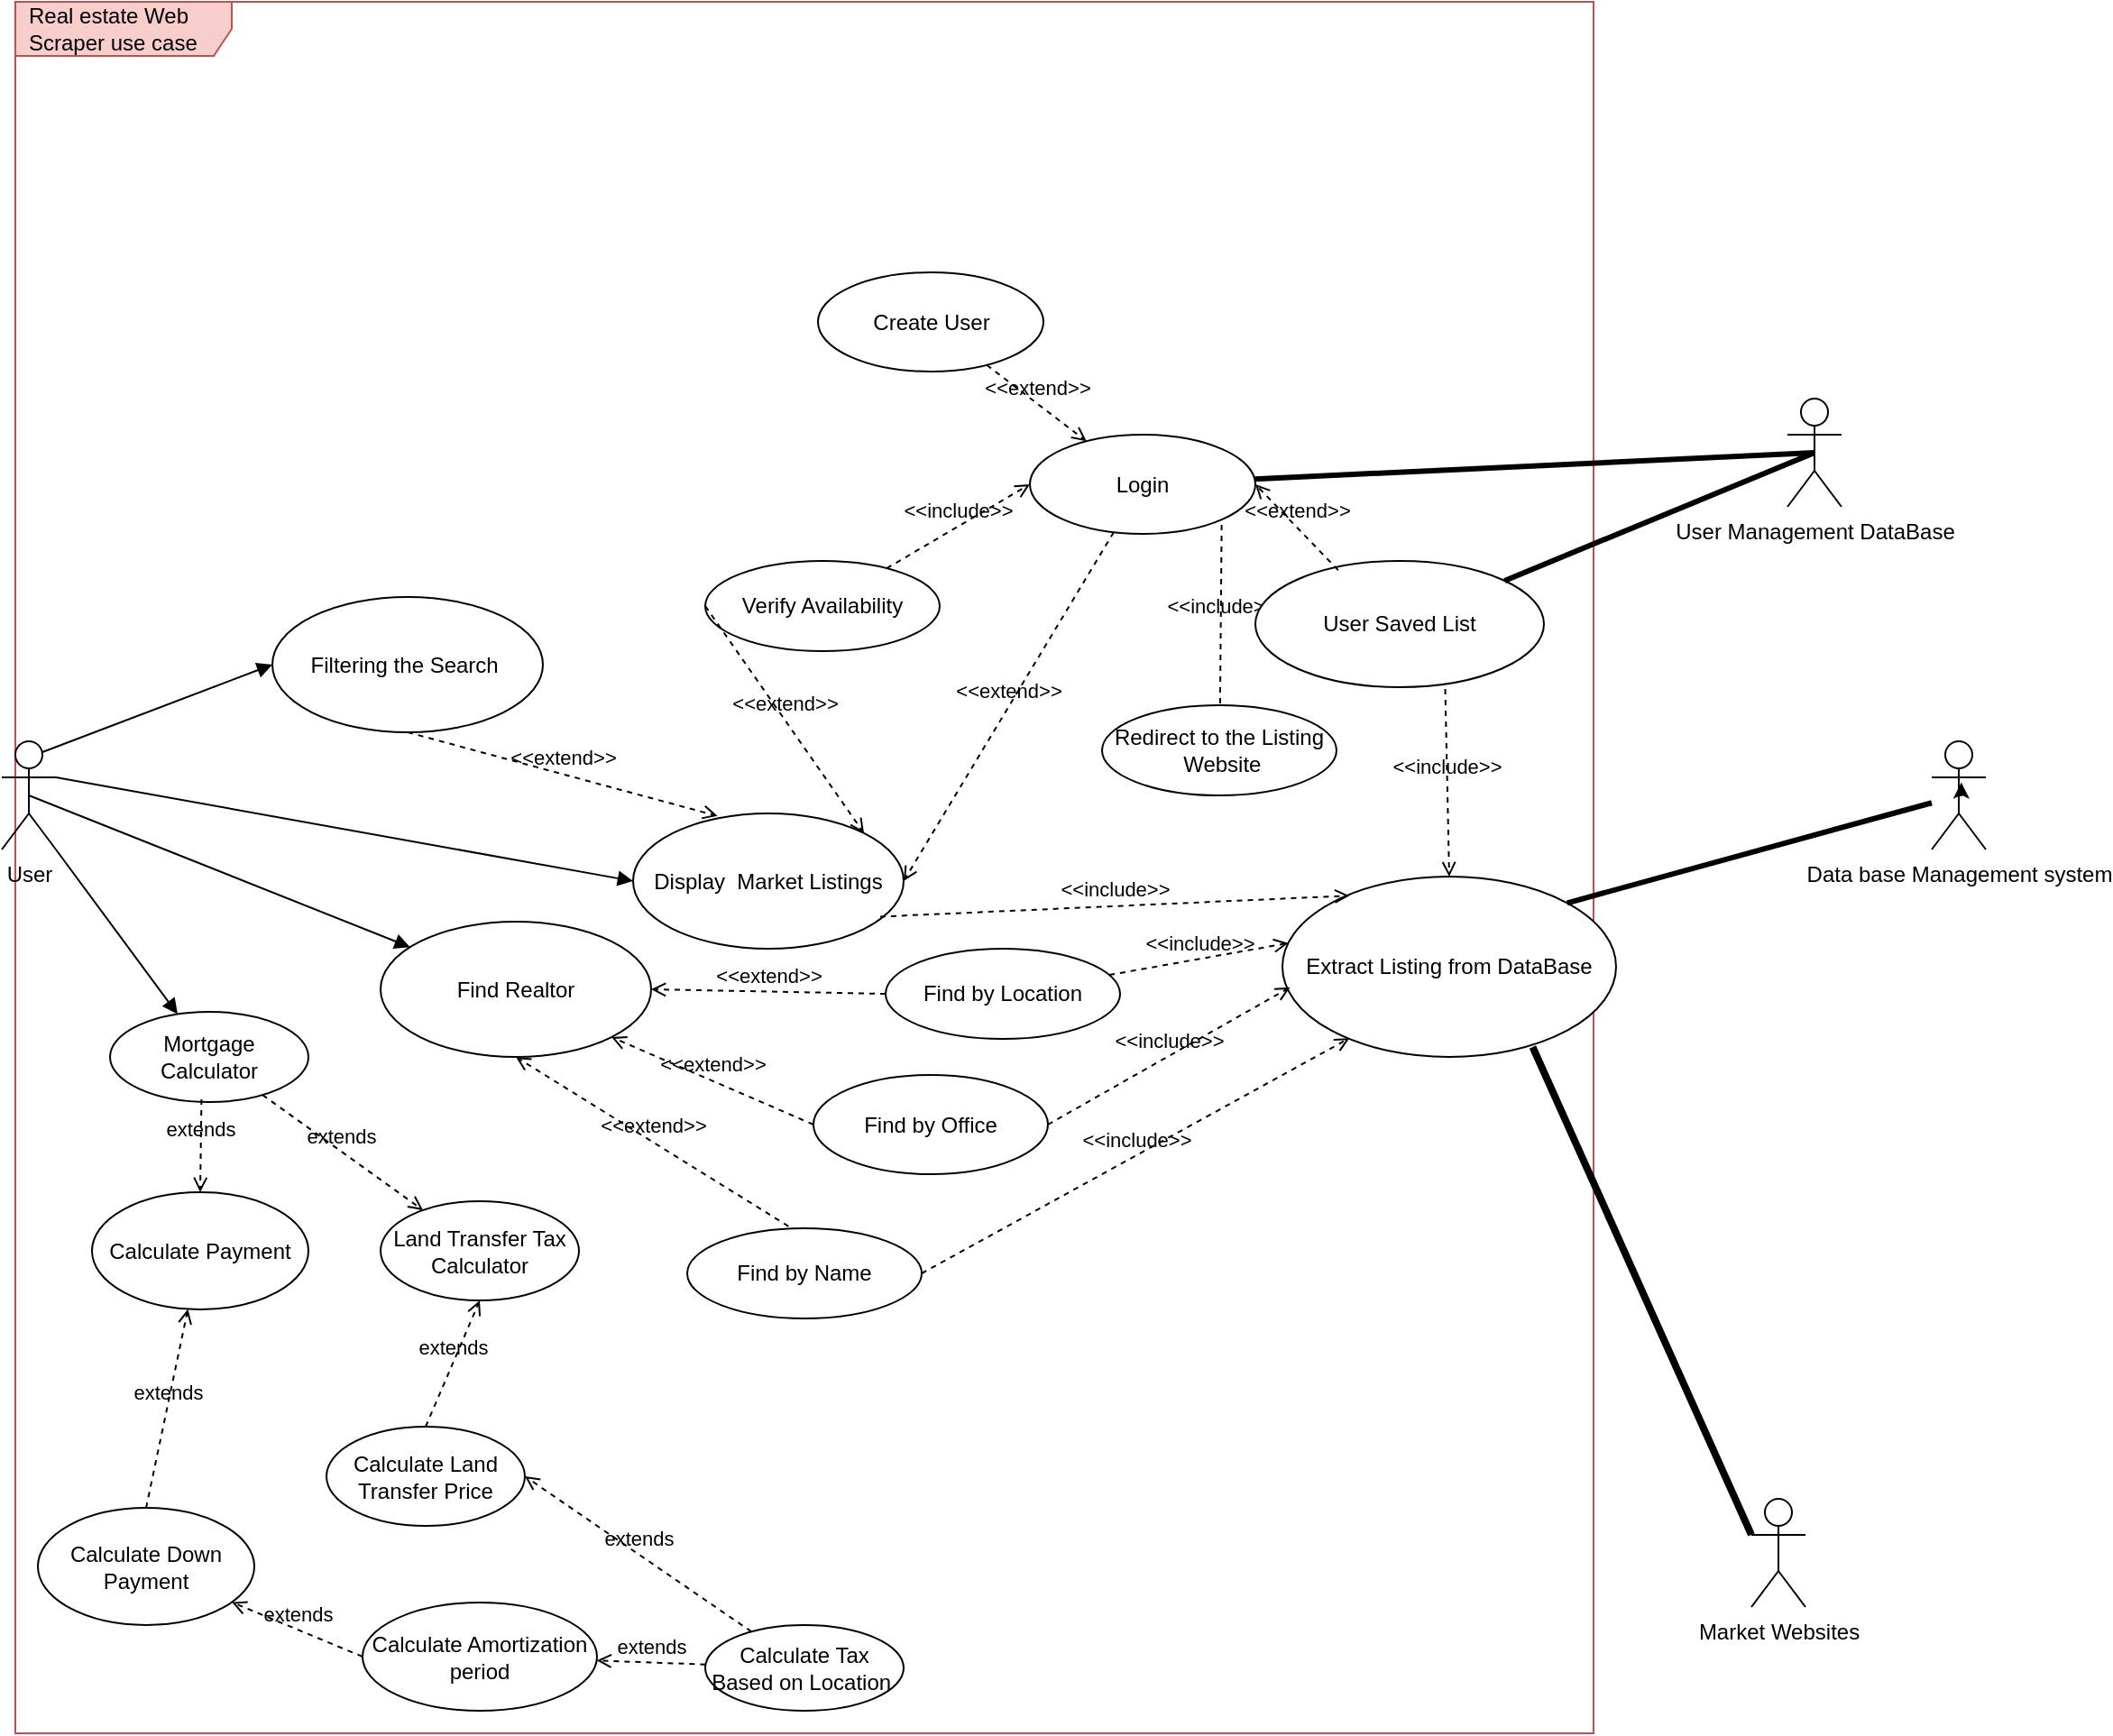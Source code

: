 <mxfile version="22.1.2" type="device">
  <diagram id="Frse3yV3fqBQexgJL7Cb" name="Page-1">
    <mxGraphModel dx="1340" dy="2243" grid="1" gridSize="10" guides="1" tooltips="1" connect="1" arrows="1" fold="1" page="1" pageScale="1" pageWidth="850" pageHeight="1100" math="0" shadow="0">
      <root>
        <mxCell id="0" />
        <mxCell id="1" parent="0" />
        <mxCell id="rPz6Mf5sH-e4dCG3bV2D-1" value="Real estate Web Scraper use case" style="shape=umlFrame;whiteSpace=wrap;html=1;width=120;height=30;boundedLbl=1;verticalAlign=middle;align=left;spacingLeft=5;fillColor=#f8cecc;strokeColor=#b85450;" parent="1" vertex="1">
          <mxGeometry x="27.5" y="-100" width="875" height="960" as="geometry" />
        </mxCell>
        <mxCell id="rPz6Mf5sH-e4dCG3bV2D-2" value="User" style="shape=umlActor;verticalLabelPosition=bottom;verticalAlign=top;html=1;" parent="1" vertex="1">
          <mxGeometry x="20" y="310" width="30" height="60" as="geometry" />
        </mxCell>
        <mxCell id="rPz6Mf5sH-e4dCG3bV2D-6" value="Data base Management system" style="shape=umlActor;verticalLabelPosition=bottom;verticalAlign=top;html=1;" parent="1" vertex="1">
          <mxGeometry x="1090" y="310" width="30" height="60" as="geometry" />
        </mxCell>
        <mxCell id="rPz6Mf5sH-e4dCG3bV2D-13" value="Display&amp;nbsp; Market Listings" style="ellipse;whiteSpace=wrap;html=1;" parent="1" vertex="1">
          <mxGeometry x="370" y="350" width="150" height="75" as="geometry" />
        </mxCell>
        <mxCell id="rPz6Mf5sH-e4dCG3bV2D-20" value="" style="html=1;verticalAlign=bottom;labelBackgroundColor=none;endArrow=block;endFill=1;rounded=0;entryX=0;entryY=0.5;entryDx=0;entryDy=0;exitX=1;exitY=0.333;exitDx=0;exitDy=0;exitPerimeter=0;" parent="1" source="rPz6Mf5sH-e4dCG3bV2D-2" target="rPz6Mf5sH-e4dCG3bV2D-13" edge="1">
          <mxGeometry width="160" relative="1" as="geometry">
            <mxPoint x="80" y="210" as="sourcePoint" />
            <mxPoint x="240" y="210" as="targetPoint" />
          </mxGeometry>
        </mxCell>
        <mxCell id="O_DIT6lKsM6dPFXO8ljr-9" value="Filtering the Search&amp;nbsp;" style="ellipse;whiteSpace=wrap;html=1;" parent="1" vertex="1">
          <mxGeometry x="170" y="230" width="150" height="75" as="geometry" />
        </mxCell>
        <mxCell id="O_DIT6lKsM6dPFXO8ljr-10" value="&amp;lt;&amp;lt;extend&amp;gt;&amp;gt;" style="html=1;verticalAlign=bottom;labelBackgroundColor=none;endArrow=open;endFill=0;dashed=1;rounded=0;exitX=0.5;exitY=1;exitDx=0;exitDy=0;entryX=0.312;entryY=0.019;entryDx=0;entryDy=0;entryPerimeter=0;" parent="1" source="O_DIT6lKsM6dPFXO8ljr-9" target="rPz6Mf5sH-e4dCG3bV2D-13" edge="1">
          <mxGeometry width="160" relative="1" as="geometry">
            <mxPoint x="377.888" y="360.528" as="sourcePoint" />
            <mxPoint x="337.977" y="246.934" as="targetPoint" />
          </mxGeometry>
        </mxCell>
        <mxCell id="O_DIT6lKsM6dPFXO8ljr-11" value="" style="html=1;verticalAlign=bottom;labelBackgroundColor=none;endArrow=block;endFill=1;rounded=0;entryX=0;entryY=0.5;entryDx=0;entryDy=0;exitX=0.75;exitY=0.1;exitDx=0;exitDy=0;exitPerimeter=0;" parent="1" source="rPz6Mf5sH-e4dCG3bV2D-2" target="O_DIT6lKsM6dPFXO8ljr-9" edge="1">
          <mxGeometry width="160" relative="1" as="geometry">
            <mxPoint x="80" y="220" as="sourcePoint" />
            <mxPoint x="250" y="210" as="targetPoint" />
          </mxGeometry>
        </mxCell>
        <mxCell id="O_DIT6lKsM6dPFXO8ljr-13" value="Verify Availability" style="ellipse;whiteSpace=wrap;html=1;" parent="1" vertex="1">
          <mxGeometry x="410" y="210" width="130" height="50" as="geometry" />
        </mxCell>
        <mxCell id="O_DIT6lKsM6dPFXO8ljr-16" value="Extract Listing from DataBase" style="ellipse;whiteSpace=wrap;html=1;" parent="1" vertex="1">
          <mxGeometry x="730" y="385" width="185" height="100" as="geometry" />
        </mxCell>
        <mxCell id="_llAr3S_YxA6iH3Ij5iW-4" style="edgeStyle=orthogonalEdgeStyle;rounded=0;orthogonalLoop=1;jettySize=auto;html=1;exitX=0.5;exitY=0.5;exitDx=0;exitDy=0;exitPerimeter=0;entryX=0.547;entryY=0.38;entryDx=0;entryDy=0;entryPerimeter=0;" parent="1" source="rPz6Mf5sH-e4dCG3bV2D-6" target="rPz6Mf5sH-e4dCG3bV2D-6" edge="1">
          <mxGeometry relative="1" as="geometry" />
        </mxCell>
        <mxCell id="_llAr3S_YxA6iH3Ij5iW-7" value="Market Websites" style="shape=umlActor;verticalLabelPosition=bottom;verticalAlign=top;html=1;" parent="1" vertex="1">
          <mxGeometry x="990" y="730" width="30" height="60" as="geometry" />
        </mxCell>
        <mxCell id="_llAr3S_YxA6iH3Ij5iW-15" value="" style="endArrow=none;startArrow=none;endFill=0;startFill=0;endSize=8;html=1;verticalAlign=bottom;labelBackgroundColor=none;strokeWidth=3;rounded=0;exitX=1;exitY=0;exitDx=0;exitDy=0;" parent="1" source="O_DIT6lKsM6dPFXO8ljr-16" target="rPz6Mf5sH-e4dCG3bV2D-6" edge="1">
          <mxGeometry width="160" relative="1" as="geometry">
            <mxPoint x="1010" y="443" as="sourcePoint" />
            <mxPoint x="1160" y="430" as="targetPoint" />
          </mxGeometry>
        </mxCell>
        <mxCell id="_llAr3S_YxA6iH3Ij5iW-19" value="" style="html=1;verticalAlign=bottom;labelBackgroundColor=none;endArrow=none;endFill=0;rounded=0;entryX=0.75;entryY=0.945;entryDx=0;entryDy=0;exitX=0;exitY=0.333;exitDx=0;exitDy=0;exitPerimeter=0;entryPerimeter=0;strokeWidth=4;" parent="1" source="_llAr3S_YxA6iH3Ij5iW-7" target="O_DIT6lKsM6dPFXO8ljr-16" edge="1">
          <mxGeometry width="160" relative="1" as="geometry">
            <mxPoint x="1190" y="570" as="sourcePoint" />
            <mxPoint x="985.0" y="580" as="targetPoint" />
          </mxGeometry>
        </mxCell>
        <mxCell id="28r95FZ04cGzqMnP6bs0-3" value="&amp;lt;&amp;lt;include&amp;gt;&amp;gt;" style="html=1;verticalAlign=bottom;labelBackgroundColor=none;endArrow=open;endFill=0;dashed=1;rounded=0;exitX=1;exitY=0;exitDx=0;exitDy=0;entryX=0.5;entryY=1;entryDx=0;entryDy=0;" parent="1" source="rZSJufGYXa59oWZARJ5E-2" target="28r95FZ04cGzqMnP6bs0-4" edge="1">
          <mxGeometry width="160" relative="1" as="geometry">
            <mxPoint x="369.5" y="560" as="sourcePoint" />
            <mxPoint x="470.5" y="430" as="targetPoint" />
          </mxGeometry>
        </mxCell>
        <mxCell id="28r95FZ04cGzqMnP6bs0-4" value="Redirect to the Listing&lt;br&gt;&amp;nbsp;Website" style="ellipse;whiteSpace=wrap;html=1;" parent="1" vertex="1">
          <mxGeometry x="630" y="290" width="130" height="50" as="geometry" />
        </mxCell>
        <mxCell id="rZSJufGYXa59oWZARJ5E-2" value="Login" style="ellipse;whiteSpace=wrap;html=1;" parent="1" vertex="1">
          <mxGeometry x="590" y="140" width="125" height="55" as="geometry" />
        </mxCell>
        <mxCell id="rZSJufGYXa59oWZARJ5E-24" value="Find Realtor" style="ellipse;whiteSpace=wrap;html=1;" parent="1" vertex="1">
          <mxGeometry x="230" y="410" width="150" height="75" as="geometry" />
        </mxCell>
        <mxCell id="rZSJufGYXa59oWZARJ5E-26" value="" style="html=1;verticalAlign=bottom;labelBackgroundColor=none;endArrow=block;endFill=1;rounded=0;exitX=0.5;exitY=0.5;exitDx=0;exitDy=0;exitPerimeter=0;" parent="1" source="rPz6Mf5sH-e4dCG3bV2D-2" target="rZSJufGYXa59oWZARJ5E-24" edge="1">
          <mxGeometry width="160" relative="1" as="geometry">
            <mxPoint x="-20" y="337" as="sourcePoint" />
            <mxPoint x="120" y="300" as="targetPoint" />
          </mxGeometry>
        </mxCell>
        <mxCell id="rZSJufGYXa59oWZARJ5E-28" value="Find by Office" style="ellipse;whiteSpace=wrap;html=1;" parent="1" vertex="1">
          <mxGeometry x="470" y="495" width="130" height="55" as="geometry" />
        </mxCell>
        <mxCell id="rZSJufGYXa59oWZARJ5E-29" value="Find by Name" style="ellipse;whiteSpace=wrap;html=1;" parent="1" vertex="1">
          <mxGeometry x="400" y="580" width="130" height="50" as="geometry" />
        </mxCell>
        <mxCell id="rZSJufGYXa59oWZARJ5E-30" value="Find by Location" style="ellipse;whiteSpace=wrap;html=1;" parent="1" vertex="1">
          <mxGeometry x="510" y="425" width="130" height="50" as="geometry" />
        </mxCell>
        <mxCell id="rZSJufGYXa59oWZARJ5E-31" value="&amp;lt;&amp;lt;extend&amp;gt;&amp;gt;" style="html=1;verticalAlign=bottom;labelBackgroundColor=none;endArrow=open;endFill=0;dashed=1;rounded=0;exitX=0;exitY=0.5;exitDx=0;exitDy=0;entryX=1;entryY=0.5;entryDx=0;entryDy=0;" parent="1" source="rZSJufGYXa59oWZARJ5E-30" target="rZSJufGYXa59oWZARJ5E-24" edge="1">
          <mxGeometry width="160" relative="1" as="geometry">
            <mxPoint x="460" y="525" as="sourcePoint" />
            <mxPoint x="330" y="425" as="targetPoint" />
          </mxGeometry>
        </mxCell>
        <mxCell id="rZSJufGYXa59oWZARJ5E-32" value="&amp;lt;&amp;lt;extend&amp;gt;&amp;gt;" style="html=1;verticalAlign=bottom;labelBackgroundColor=none;endArrow=open;endFill=0;dashed=1;rounded=0;exitX=0;exitY=0.5;exitDx=0;exitDy=0;entryX=1;entryY=1;entryDx=0;entryDy=0;" parent="1" source="rZSJufGYXa59oWZARJ5E-28" target="rZSJufGYXa59oWZARJ5E-24" edge="1">
          <mxGeometry width="160" relative="1" as="geometry">
            <mxPoint x="70" y="585" as="sourcePoint" />
            <mxPoint x="-60" y="485" as="targetPoint" />
          </mxGeometry>
        </mxCell>
        <mxCell id="rZSJufGYXa59oWZARJ5E-33" value="&amp;lt;&amp;lt;extend&amp;gt;&amp;gt;" style="html=1;verticalAlign=bottom;labelBackgroundColor=none;endArrow=open;endFill=0;dashed=1;rounded=0;exitX=0.432;exitY=-0.022;exitDx=0;exitDy=0;entryX=0.5;entryY=1;entryDx=0;entryDy=0;exitPerimeter=0;" parent="1" source="rZSJufGYXa59oWZARJ5E-29" target="rZSJufGYXa59oWZARJ5E-24" edge="1">
          <mxGeometry width="160" relative="1" as="geometry">
            <mxPoint x="90" y="590" as="sourcePoint" />
            <mxPoint x="-40" y="490" as="targetPoint" />
          </mxGeometry>
        </mxCell>
        <mxCell id="rZSJufGYXa59oWZARJ5E-34" value="&amp;lt;&amp;lt;include&amp;gt;&amp;gt;" style="html=1;verticalAlign=bottom;labelBackgroundColor=none;endArrow=open;endFill=0;dashed=1;rounded=0;entryX=0;entryY=0.5;entryDx=0;entryDy=0;" parent="1" source="O_DIT6lKsM6dPFXO8ljr-13" target="rZSJufGYXa59oWZARJ5E-2" edge="1">
          <mxGeometry width="160" relative="1" as="geometry">
            <mxPoint x="460" y="210" as="sourcePoint" />
            <mxPoint x="677" y="411" as="targetPoint" />
          </mxGeometry>
        </mxCell>
        <mxCell id="rZSJufGYXa59oWZARJ5E-36" value="" style="html=1;verticalAlign=bottom;labelBackgroundColor=none;endArrow=block;endFill=1;rounded=0;exitX=1;exitY=1;exitDx=0;exitDy=0;exitPerimeter=0;" parent="1" source="rPz6Mf5sH-e4dCG3bV2D-2" target="dJV2RBmEX4v4I6eXo1iI-16" edge="1">
          <mxGeometry width="160" relative="1" as="geometry">
            <mxPoint x="45" y="350" as="sourcePoint" />
            <mxPoint x="206.05" y="570.375" as="targetPoint" />
          </mxGeometry>
        </mxCell>
        <mxCell id="rZSJufGYXa59oWZARJ5E-44" value="&amp;lt;&amp;lt;extend&amp;gt;&amp;gt;" style="html=1;verticalAlign=bottom;labelBackgroundColor=none;endArrow=open;endFill=0;dashed=1;rounded=0;entryX=1;entryY=0.5;entryDx=0;entryDy=0;" parent="1" source="rZSJufGYXa59oWZARJ5E-2" target="rPz6Mf5sH-e4dCG3bV2D-13" edge="1">
          <mxGeometry width="160" relative="1" as="geometry">
            <mxPoint x="482.5" y="175" as="sourcePoint" />
            <mxPoint x="332.5" y="113" as="targetPoint" />
          </mxGeometry>
        </mxCell>
        <mxCell id="rZSJufGYXa59oWZARJ5E-45" value="&amp;lt;&amp;lt;extend&amp;gt;&amp;gt;" style="html=1;verticalAlign=bottom;labelBackgroundColor=none;endArrow=open;endFill=0;dashed=1;rounded=0;exitX=0;exitY=0.5;exitDx=0;exitDy=0;entryX=1;entryY=0;entryDx=0;entryDy=0;" parent="1" source="O_DIT6lKsM6dPFXO8ljr-13" target="rPz6Mf5sH-e4dCG3bV2D-13" edge="1">
          <mxGeometry width="160" relative="1" as="geometry">
            <mxPoint x="420" y="328" as="sourcePoint" />
            <mxPoint x="356" y="290" as="targetPoint" />
          </mxGeometry>
        </mxCell>
        <mxCell id="rZSJufGYXa59oWZARJ5E-46" value="User Saved List" style="ellipse;whiteSpace=wrap;html=1;" parent="1" vertex="1">
          <mxGeometry x="715" y="210" width="160" height="70" as="geometry" />
        </mxCell>
        <mxCell id="rZSJufGYXa59oWZARJ5E-47" value="&amp;lt;&amp;lt;include&amp;gt;&amp;gt;" style="html=1;verticalAlign=bottom;labelBackgroundColor=none;endArrow=open;endFill=0;dashed=1;rounded=0;exitX=0.913;exitY=0.763;exitDx=0;exitDy=0;entryX=0.201;entryY=0.106;entryDx=0;entryDy=0;exitPerimeter=0;entryPerimeter=0;" parent="1" source="rPz6Mf5sH-e4dCG3bV2D-13" target="O_DIT6lKsM6dPFXO8ljr-16" edge="1">
          <mxGeometry width="160" relative="1" as="geometry">
            <mxPoint x="1150" y="510" as="sourcePoint" />
            <mxPoint x="1112" y="662" as="targetPoint" />
          </mxGeometry>
        </mxCell>
        <mxCell id="rZSJufGYXa59oWZARJ5E-48" value="&amp;lt;&amp;lt;include&amp;gt;&amp;gt;" style="html=1;verticalAlign=bottom;labelBackgroundColor=none;endArrow=open;endFill=0;dashed=1;rounded=0;exitX=0.658;exitY=1.014;exitDx=0;exitDy=0;entryX=0.5;entryY=0;entryDx=0;entryDy=0;exitPerimeter=0;" parent="1" source="rZSJufGYXa59oWZARJ5E-46" target="O_DIT6lKsM6dPFXO8ljr-16" edge="1">
          <mxGeometry width="160" relative="1" as="geometry">
            <mxPoint x="640" y="170" as="sourcePoint" />
            <mxPoint x="645" y="30" as="targetPoint" />
          </mxGeometry>
        </mxCell>
        <mxCell id="rZSJufGYXa59oWZARJ5E-49" value="&amp;lt;&amp;lt;extend&amp;gt;&amp;gt;" style="html=1;verticalAlign=bottom;labelBackgroundColor=none;endArrow=open;endFill=0;dashed=1;rounded=0;exitX=0.287;exitY=0.073;exitDx=0;exitDy=0;entryX=1;entryY=0.5;entryDx=0;entryDy=0;exitPerimeter=0;" parent="1" source="rZSJufGYXa59oWZARJ5E-46" target="rZSJufGYXa59oWZARJ5E-2" edge="1">
          <mxGeometry width="160" relative="1" as="geometry">
            <mxPoint x="583" y="273" as="sourcePoint" />
            <mxPoint x="430" y="273" as="targetPoint" />
          </mxGeometry>
        </mxCell>
        <mxCell id="rZSJufGYXa59oWZARJ5E-51" value="&amp;lt;&amp;lt;include&amp;gt;&amp;gt;" style="html=1;verticalAlign=bottom;labelBackgroundColor=none;endArrow=open;endFill=0;dashed=1;rounded=0;entryX=0.018;entryY=0.369;entryDx=0;entryDy=0;entryPerimeter=0;" parent="1" source="rZSJufGYXa59oWZARJ5E-30" target="O_DIT6lKsM6dPFXO8ljr-16" edge="1">
          <mxGeometry width="160" relative="1" as="geometry">
            <mxPoint x="570" y="610" as="sourcePoint" />
            <mxPoint x="925" y="698" as="targetPoint" />
          </mxGeometry>
        </mxCell>
        <mxCell id="rZSJufGYXa59oWZARJ5E-52" value="&amp;lt;&amp;lt;include&amp;gt;&amp;gt;" style="html=1;verticalAlign=bottom;labelBackgroundColor=none;endArrow=open;endFill=0;dashed=1;rounded=0;entryX=0.023;entryY=0.614;entryDx=0;entryDy=0;exitX=1;exitY=0.5;exitDx=0;exitDy=0;entryPerimeter=0;" parent="1" source="rZSJufGYXa59oWZARJ5E-28" target="O_DIT6lKsM6dPFXO8ljr-16" edge="1">
          <mxGeometry width="160" relative="1" as="geometry">
            <mxPoint x="650" y="530" as="sourcePoint" />
            <mxPoint x="858" y="538" as="targetPoint" />
          </mxGeometry>
        </mxCell>
        <mxCell id="rZSJufGYXa59oWZARJ5E-53" value="&amp;lt;&amp;lt;include&amp;gt;&amp;gt;" style="html=1;verticalAlign=bottom;labelBackgroundColor=none;endArrow=open;endFill=0;dashed=1;rounded=0;entryX=0.201;entryY=0.896;entryDx=0;entryDy=0;entryPerimeter=0;exitX=1;exitY=0.5;exitDx=0;exitDy=0;" parent="1" source="rZSJufGYXa59oWZARJ5E-29" target="O_DIT6lKsM6dPFXO8ljr-16" edge="1">
          <mxGeometry width="160" relative="1" as="geometry">
            <mxPoint x="600" y="610" as="sourcePoint" />
            <mxPoint x="808" y="618" as="targetPoint" />
          </mxGeometry>
        </mxCell>
        <mxCell id="dJV2RBmEX4v4I6eXo1iI-2" value="Calculate Payment" style="ellipse;whiteSpace=wrap;html=1;" parent="1" vertex="1">
          <mxGeometry x="70" y="560" width="120" height="65" as="geometry" />
        </mxCell>
        <mxCell id="dJV2RBmEX4v4I6eXo1iI-6" value="extends" style="html=1;verticalAlign=bottom;labelBackgroundColor=none;endArrow=open;endFill=0;dashed=1;rounded=0;exitX=0;exitY=0.5;exitDx=0;exitDy=0;" parent="1" source="dJV2RBmEX4v4I6eXo1iI-7" target="DpIej9vB_OuY0_r_BRIP-1" edge="1">
          <mxGeometry x="-0.015" width="160" relative="1" as="geometry">
            <mxPoint x="425" y="60" as="sourcePoint" />
            <mxPoint x="490" y="96" as="targetPoint" />
            <mxPoint as="offset" />
          </mxGeometry>
        </mxCell>
        <mxCell id="dJV2RBmEX4v4I6eXo1iI-7" value="Calculate Amortization period" style="ellipse;whiteSpace=wrap;html=1;" parent="1" vertex="1">
          <mxGeometry x="220" y="787.5" width="130" height="60" as="geometry" />
        </mxCell>
        <mxCell id="dJV2RBmEX4v4I6eXo1iI-10" value="Calculate Tax Based on Location&amp;nbsp;" style="ellipse;whiteSpace=wrap;html=1;" parent="1" vertex="1">
          <mxGeometry x="410" y="800" width="110" height="47.5" as="geometry" />
        </mxCell>
        <mxCell id="dJV2RBmEX4v4I6eXo1iI-11" value="extends&lt;br&gt;" style="html=1;verticalAlign=bottom;labelBackgroundColor=none;endArrow=open;endFill=0;dashed=1;rounded=0;exitX=0.5;exitY=0;exitDx=0;exitDy=0;" parent="1" source="DpIej9vB_OuY0_r_BRIP-1" target="dJV2RBmEX4v4I6eXo1iI-2" edge="1">
          <mxGeometry x="-0.005" width="160" relative="1" as="geometry">
            <mxPoint x="420" y="90" as="sourcePoint" />
            <mxPoint x="496" y="50" as="targetPoint" />
            <mxPoint as="offset" />
          </mxGeometry>
        </mxCell>
        <mxCell id="dJV2RBmEX4v4I6eXo1iI-12" value="extends" style="html=1;verticalAlign=bottom;labelBackgroundColor=none;endArrow=open;endFill=0;dashed=1;rounded=0;" parent="1" source="dJV2RBmEX4v4I6eXo1iI-10" target="dJV2RBmEX4v4I6eXo1iI-7" edge="1">
          <mxGeometry x="-0.005" width="160" relative="1" as="geometry">
            <mxPoint x="430" y="92" as="sourcePoint" />
            <mxPoint x="506" y="60" as="targetPoint" />
            <mxPoint as="offset" />
          </mxGeometry>
        </mxCell>
        <mxCell id="dJV2RBmEX4v4I6eXo1iI-15" value="Land Transfer Tax Calculator&lt;br&gt;" style="ellipse;whiteSpace=wrap;html=1;" parent="1" vertex="1">
          <mxGeometry x="230" y="565" width="110" height="55" as="geometry" />
        </mxCell>
        <mxCell id="dJV2RBmEX4v4I6eXo1iI-16" value="Mortgage Calculator" style="ellipse;whiteSpace=wrap;html=1;" parent="1" vertex="1">
          <mxGeometry x="80" y="460" width="110" height="50" as="geometry" />
        </mxCell>
        <mxCell id="dJV2RBmEX4v4I6eXo1iI-19" value="extends" style="html=1;verticalAlign=bottom;labelBackgroundColor=none;endArrow=open;endFill=0;dashed=1;rounded=0;exitX=0.461;exitY=0.971;exitDx=0;exitDy=0;entryX=0.5;entryY=0;entryDx=0;entryDy=0;exitPerimeter=0;" parent="1" source="dJV2RBmEX4v4I6eXo1iI-16" target="dJV2RBmEX4v4I6eXo1iI-2" edge="1">
          <mxGeometry x="-0.015" width="160" relative="1" as="geometry">
            <mxPoint x="276" y="707" as="sourcePoint" />
            <mxPoint x="175" y="629" as="targetPoint" />
            <mxPoint as="offset" />
          </mxGeometry>
        </mxCell>
        <mxCell id="dJV2RBmEX4v4I6eXo1iI-20" value="extends" style="html=1;verticalAlign=bottom;labelBackgroundColor=none;endArrow=open;endFill=0;dashed=1;rounded=0;" parent="1" source="dJV2RBmEX4v4I6eXo1iI-16" target="dJV2RBmEX4v4I6eXo1iI-15" edge="1">
          <mxGeometry x="-0.015" width="160" relative="1" as="geometry">
            <mxPoint x="141" y="519" as="sourcePoint" />
            <mxPoint x="140" y="570" as="targetPoint" />
            <mxPoint as="offset" />
          </mxGeometry>
        </mxCell>
        <mxCell id="dJV2RBmEX4v4I6eXo1iI-21" value="extends" style="html=1;verticalAlign=bottom;labelBackgroundColor=none;endArrow=open;endFill=0;dashed=1;rounded=0;entryX=0.5;entryY=1;entryDx=0;entryDy=0;exitX=0.5;exitY=0;exitDx=0;exitDy=0;" parent="1" source="DpIej9vB_OuY0_r_BRIP-4" target="dJV2RBmEX4v4I6eXo1iI-15" edge="1">
          <mxGeometry width="160" relative="1" as="geometry">
            <mxPoint x="250" y="690" as="sourcePoint" />
            <mxPoint x="177" y="628" as="targetPoint" />
          </mxGeometry>
        </mxCell>
        <mxCell id="dJV2RBmEX4v4I6eXo1iI-25" value="User Management DataBase&lt;br&gt;" style="shape=umlActor;verticalLabelPosition=bottom;verticalAlign=top;html=1;" parent="1" vertex="1">
          <mxGeometry x="1010" y="120" width="30" height="60" as="geometry" />
        </mxCell>
        <mxCell id="dJV2RBmEX4v4I6eXo1iI-26" value="" style="endArrow=none;startArrow=none;endFill=0;startFill=0;endSize=8;html=1;verticalAlign=bottom;labelBackgroundColor=none;strokeWidth=3;rounded=0;entryX=0.5;entryY=0.5;entryDx=0;entryDy=0;entryPerimeter=0;" parent="1" source="rZSJufGYXa59oWZARJ5E-2" target="dJV2RBmEX4v4I6eXo1iI-25" edge="1">
          <mxGeometry width="160" relative="1" as="geometry">
            <mxPoint x="830" y="230" as="sourcePoint" />
            <mxPoint x="1032" y="140" as="targetPoint" />
          </mxGeometry>
        </mxCell>
        <mxCell id="dJV2RBmEX4v4I6eXo1iI-27" value="" style="endArrow=none;startArrow=none;endFill=0;startFill=0;endSize=8;html=1;verticalAlign=bottom;labelBackgroundColor=none;strokeWidth=3;rounded=0;entryX=0.5;entryY=0.5;entryDx=0;entryDy=0;entryPerimeter=0;" parent="1" source="rZSJufGYXa59oWZARJ5E-46" target="dJV2RBmEX4v4I6eXo1iI-25" edge="1">
          <mxGeometry width="160" relative="1" as="geometry">
            <mxPoint x="717" y="164" as="sourcePoint" />
            <mxPoint x="1015" y="90" as="targetPoint" />
          </mxGeometry>
        </mxCell>
        <mxCell id="dJV2RBmEX4v4I6eXo1iI-28" value="Create User" style="ellipse;whiteSpace=wrap;html=1;" parent="1" vertex="1">
          <mxGeometry x="472.5" y="50" width="125" height="55" as="geometry" />
        </mxCell>
        <mxCell id="dJV2RBmEX4v4I6eXo1iI-29" value="&amp;lt;&amp;lt;extend&amp;gt;&amp;gt;" style="html=1;verticalAlign=bottom;labelBackgroundColor=none;endArrow=open;endFill=0;dashed=1;rounded=0;" parent="1" source="dJV2RBmEX4v4I6eXo1iI-28" target="rZSJufGYXa59oWZARJ5E-2" edge="1">
          <mxGeometry width="160" relative="1" as="geometry">
            <mxPoint x="771" y="225" as="sourcePoint" />
            <mxPoint x="725" y="178" as="targetPoint" />
          </mxGeometry>
        </mxCell>
        <mxCell id="DpIej9vB_OuY0_r_BRIP-1" value="Calculate Down Payment" style="ellipse;whiteSpace=wrap;html=1;" parent="1" vertex="1">
          <mxGeometry x="40" y="735" width="120" height="65" as="geometry" />
        </mxCell>
        <mxCell id="DpIej9vB_OuY0_r_BRIP-4" value="Calculate Land Transfer Price" style="ellipse;whiteSpace=wrap;html=1;" parent="1" vertex="1">
          <mxGeometry x="200" y="690" width="110" height="55" as="geometry" />
        </mxCell>
        <mxCell id="DpIej9vB_OuY0_r_BRIP-5" value="extends" style="html=1;verticalAlign=bottom;labelBackgroundColor=none;endArrow=open;endFill=0;dashed=1;rounded=0;entryX=1;entryY=0.5;entryDx=0;entryDy=0;" parent="1" source="dJV2RBmEX4v4I6eXo1iI-10" target="DpIej9vB_OuY0_r_BRIP-4" edge="1">
          <mxGeometry x="-0.005" width="160" relative="1" as="geometry">
            <mxPoint x="420" y="832" as="sourcePoint" />
            <mxPoint x="360" y="830" as="targetPoint" />
            <mxPoint as="offset" />
          </mxGeometry>
        </mxCell>
      </root>
    </mxGraphModel>
  </diagram>
</mxfile>
